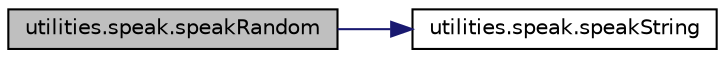 digraph "utilities.speak.speakRandom"
{
  edge [fontname="Helvetica",fontsize="10",labelfontname="Helvetica",labelfontsize="10"];
  node [fontname="Helvetica",fontsize="10",shape=record];
  rankdir="LR";
  Node1 [label="utilities.speak.speakRandom",height=0.2,width=0.4,color="black", fillcolor="grey75", style="filled" fontcolor="black"];
  Node1 -> Node2 [color="midnightblue",fontsize="10",style="solid",fontname="Helvetica"];
  Node2 [label="utilities.speak.speakString",height=0.2,width=0.4,color="black", fillcolor="white", style="filled",URL="$namespaceutilities_1_1speak.html#a042e05d1953189315627a8f01e828850"];
}

